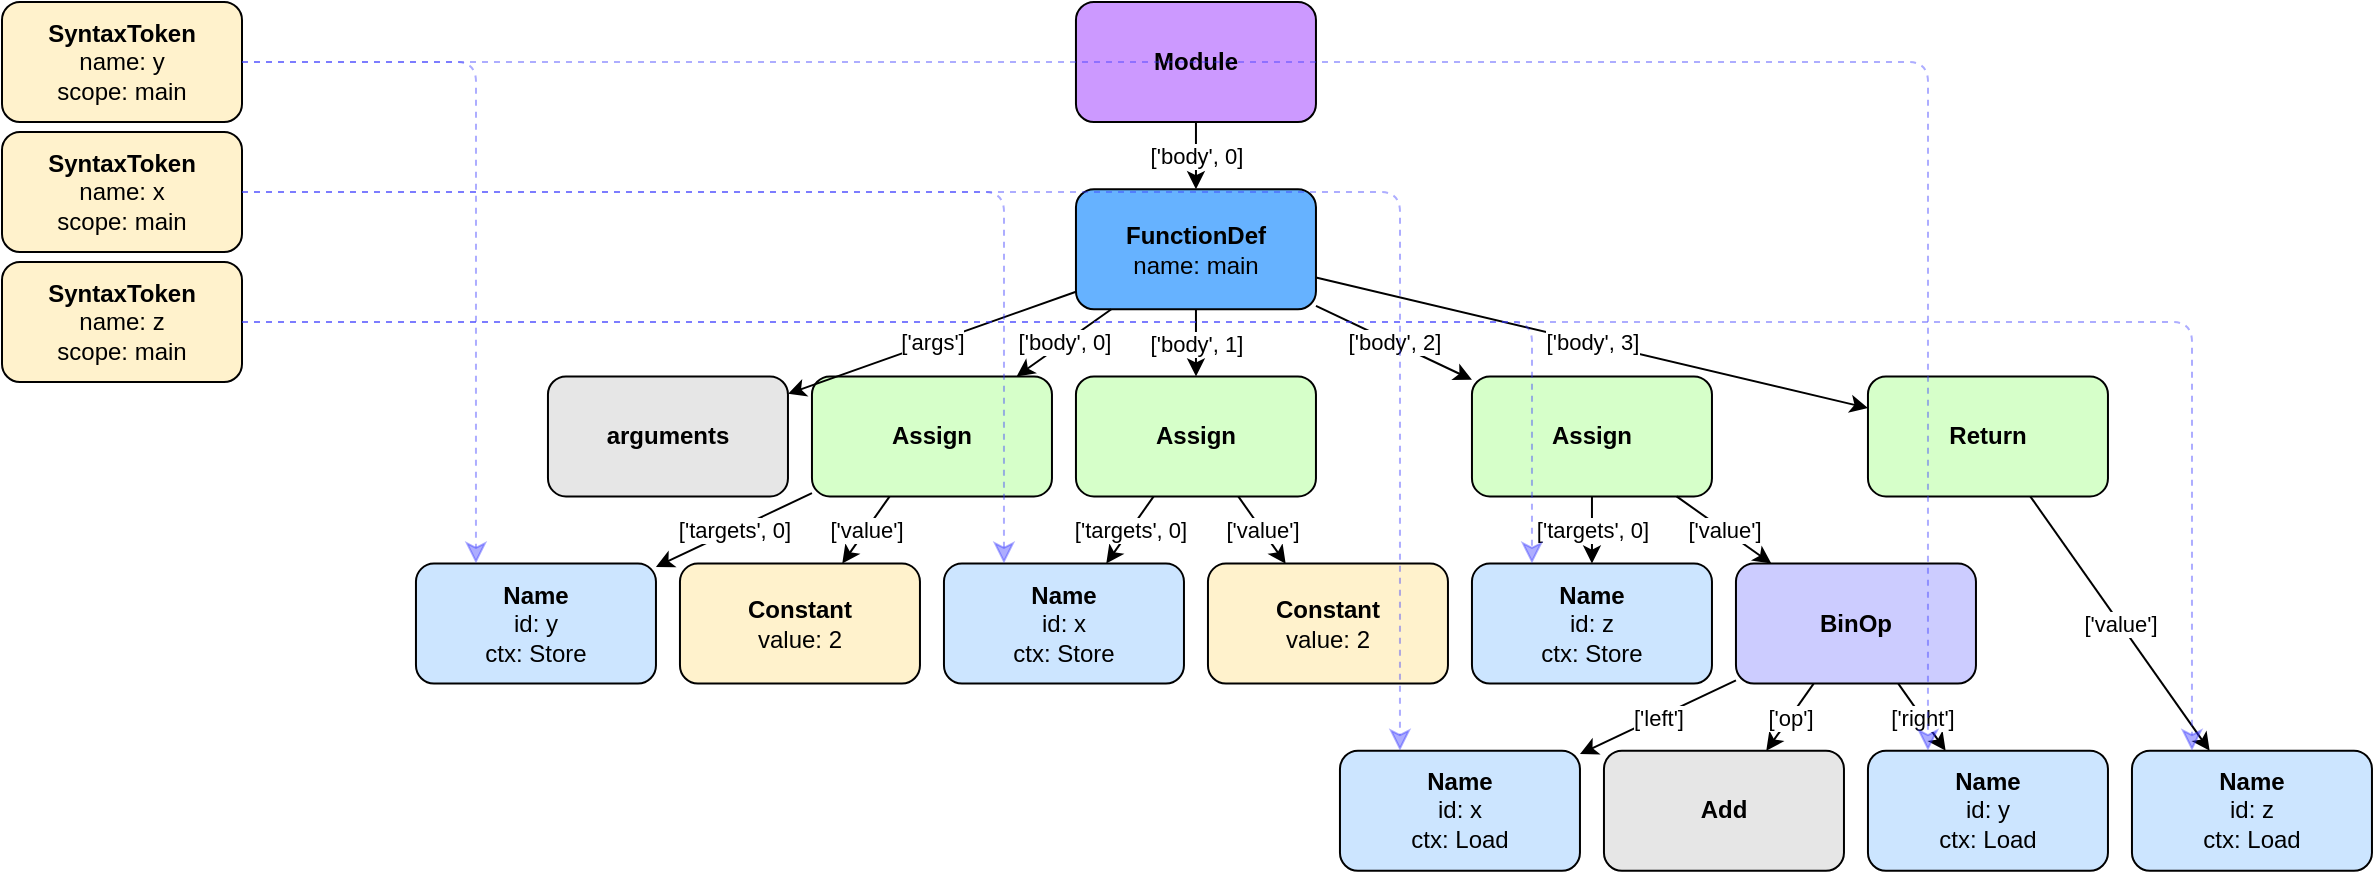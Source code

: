 <?xml version="1.0" ?>
<mxfile>
	<diagram id="RFndyrCF2-3MIdXtw8gX" name="Page-1">
		<mxGraphModel dx="422" dy="816" grid="1" gridSize="10" guides="1" tooltips="1" connect="1" arrows="1" fold="1" page="1" pageScale="1" pageWidth="850" pageHeight="1100" math="0" shadow="0">
			<root>
				<mxCell id="0"/>
				<mxCell id="1" parent="0"/>
				<mxCell id="5213230832" value="&lt;b&gt;Module&lt;/b&gt;" style="whiteSpace=wrap;html=1;rounded=1;fillColor=#CC99FF;strokeColor=#000000" parent="1" vertex="1">
					<mxGeometry x="386.98" y="0.0" width="120" height="60" as="geometry"/>
				</mxCell>
				<mxCell id="5213239040" value="&lt;b&gt;FunctionDef&lt;/b&gt;&lt;br&gt;name: main" style="whiteSpace=wrap;html=1;rounded=1;fillColor=#66B2FF;strokeColor=#000000" parent="1" vertex="1">
					<mxGeometry x="386.98" y="93.6" width="120" height="60" as="geometry"/>
				</mxCell>
				<mxCell id="5213228384" value="&lt;b&gt;arguments&lt;/b&gt;" style="whiteSpace=wrap;html=1;rounded=1;fillColor=#E6E6E6;strokeColor=#000000" parent="1" vertex="1">
					<mxGeometry x="122.98" y="187.2" width="120" height="60" as="geometry"/>
				</mxCell>
				<mxCell id="5213232368" value="&lt;b&gt;Assign&lt;/b&gt;" style="whiteSpace=wrap;html=1;rounded=1;fillColor=#D6FFC9;strokeColor=#000000" parent="1" vertex="1">
					<mxGeometry x="254.98" y="187.2" width="120" height="60" as="geometry"/>
				</mxCell>
				<mxCell id="5213229872" value="&lt;b&gt;Name&lt;/b&gt;&lt;br&gt;id: y&lt;br&gt;ctx: Store" style="whiteSpace=wrap;html=1;rounded=1;fillColor=#CCE5FF;strokeColor=#000000" parent="1" vertex="1">
					<mxGeometry x="56.981" y="280.8" width="120" height="60" as="geometry"/>
				</mxCell>
				<mxCell id="5213233712" value="&lt;b&gt;Constant&lt;/b&gt;&lt;br&gt;value: 2" style="whiteSpace=wrap;html=1;rounded=1;fillColor=#FFF2CC;strokeColor=#000000" parent="1" vertex="1">
					<mxGeometry x="188.98" y="280.8" width="120" height="60" as="geometry"/>
				</mxCell>
				<mxCell id="5213232032" value="&lt;b&gt;Assign&lt;/b&gt;" style="whiteSpace=wrap;html=1;rounded=1;fillColor=#D6FFC9;strokeColor=#000000" parent="1" vertex="1">
					<mxGeometry x="386.98" y="187.2" width="120" height="60" as="geometry"/>
				</mxCell>
				<mxCell id="5213234384" value="&lt;b&gt;Name&lt;/b&gt;&lt;br&gt;id: x&lt;br&gt;ctx: Store" style="whiteSpace=wrap;html=1;rounded=1;fillColor=#CCE5FF;strokeColor=#000000" parent="1" vertex="1">
					<mxGeometry x="320.98" y="280.8" width="120" height="60" as="geometry"/>
				</mxCell>
				<mxCell id="5213230544" value="&lt;b&gt;Constant&lt;/b&gt;&lt;br&gt;value: 2" style="whiteSpace=wrap;html=1;rounded=1;fillColor=#FFF2CC;strokeColor=#000000" parent="1" vertex="1">
					<mxGeometry x="452.98" y="280.8" width="120" height="60" as="geometry"/>
				</mxCell>
				<mxCell id="5213232512" value="&lt;b&gt;Assign&lt;/b&gt;" style="whiteSpace=wrap;html=1;rounded=1;fillColor=#D6FFC9;strokeColor=#000000" parent="1" vertex="1">
					<mxGeometry x="584.98" y="187.2" width="120" height="60" as="geometry"/>
				</mxCell>
				<mxCell id="5213228096" value="&lt;b&gt;Name&lt;/b&gt;&lt;br&gt;id: z&lt;br&gt;ctx: Store" style="whiteSpace=wrap;html=1;rounded=1;fillColor=#CCE5FF;strokeColor=#000000" parent="1" vertex="1">
					<mxGeometry x="584.98" y="280.8" width="120" height="60" as="geometry"/>
				</mxCell>
				<mxCell id="4932168928" value="&lt;b&gt;BinOp&lt;/b&gt;" style="whiteSpace=wrap;html=1;rounded=1;fillColor=#CCCCFF;strokeColor=#000000" parent="1" vertex="1">
					<mxGeometry x="716.98" y="280.8" width="120" height="60" as="geometry"/>
				</mxCell>
				<mxCell id="4932166912" value="&lt;b&gt;Name&lt;/b&gt;&lt;br&gt;id: x&lt;br&gt;ctx: Load" style="whiteSpace=wrap;html=1;rounded=1;fillColor=#CCE5FF;strokeColor=#000000" parent="1" vertex="1">
					<mxGeometry x="518.98" y="374.4" width="120" height="60" as="geometry"/>
				</mxCell>
				<mxCell id="4376102320" value="&lt;b&gt;Add&lt;/b&gt;" style="whiteSpace=wrap;html=1;rounded=1;fillColor=#E6E6E6;strokeColor=#000000" parent="1" vertex="1">
					<mxGeometry x="650.98" y="374.4" width="120" height="60" as="geometry"/>
				</mxCell>
				<mxCell id="4932165184" value="&lt;b&gt;Name&lt;/b&gt;&lt;br&gt;id: y&lt;br&gt;ctx: Load" style="whiteSpace=wrap;html=1;rounded=1;fillColor=#CCE5FF;strokeColor=#000000" parent="1" vertex="1">
					<mxGeometry x="782.98" y="374.4" width="120" height="60" as="geometry"/>
				</mxCell>
				<mxCell id="4932171808" value="&lt;b&gt;Return&lt;/b&gt;" style="whiteSpace=wrap;html=1;rounded=1;fillColor=#D6FFC9;strokeColor=#000000" parent="1" vertex="1">
					<mxGeometry x="782.98" y="187.2" width="120" height="60" as="geometry"/>
				</mxCell>
				<mxCell id="4932163024" value="&lt;b&gt;Name&lt;/b&gt;&lt;br&gt;id: z&lt;br&gt;ctx: Load" style="whiteSpace=wrap;html=1;rounded=1;fillColor=#CCE5FF;strokeColor=#000000" parent="1" vertex="1">
					<mxGeometry x="914.98" y="374.4" width="120" height="60" as="geometry"/>
				</mxCell>
				<mxCell id="5213230832_5213239040" value="['body', 0]" style="endArrow=classic;html=1;strokeColor=#000000" parent="1" source="5213230832" target="5213239040" edge="1">
					<mxGeometry width="50" height="50" relative="1" as="geometry">
						<mxPoint x="400" y="440" as="sourcePoint"/>
						<mxPoint x="450" y="390" as="targetPoint"/>
					</mxGeometry>
				</mxCell>
				<mxCell id="5213239040_5213228384" value="['args']" style="endArrow=classic;html=1;strokeColor=#000000" parent="1" source="5213239040" target="5213228384" edge="1">
					<mxGeometry width="50" height="50" relative="1" as="geometry">
						<mxPoint x="400" y="440" as="sourcePoint"/>
						<mxPoint x="450" y="390" as="targetPoint"/>
					</mxGeometry>
				</mxCell>
				<mxCell id="5213239040_5213232368" value="['body', 0]" style="endArrow=classic;html=1;strokeColor=#000000" parent="1" source="5213239040" target="5213232368" edge="1">
					<mxGeometry width="50" height="50" relative="1" as="geometry">
						<mxPoint x="400" y="440" as="sourcePoint"/>
						<mxPoint x="450" y="390" as="targetPoint"/>
					</mxGeometry>
				</mxCell>
				<mxCell id="5213232368_5213229872" value="['targets', 0]" style="endArrow=classic;html=1;strokeColor=#000000" parent="1" source="5213232368" target="5213229872" edge="1">
					<mxGeometry width="50" height="50" relative="1" as="geometry">
						<mxPoint x="400" y="440" as="sourcePoint"/>
						<mxPoint x="450" y="390" as="targetPoint"/>
					</mxGeometry>
				</mxCell>
				<mxCell id="5213232368_5213233712" value="['value']" style="endArrow=classic;html=1;strokeColor=#000000" parent="1" source="5213232368" target="5213233712" edge="1">
					<mxGeometry width="50" height="50" relative="1" as="geometry">
						<mxPoint x="400" y="440" as="sourcePoint"/>
						<mxPoint x="450" y="390" as="targetPoint"/>
					</mxGeometry>
				</mxCell>
				<mxCell id="5213239040_5213232032" value="['body', 1]" style="endArrow=classic;html=1;strokeColor=#000000" parent="1" source="5213239040" target="5213232032" edge="1">
					<mxGeometry width="50" height="50" relative="1" as="geometry">
						<mxPoint x="400" y="440" as="sourcePoint"/>
						<mxPoint x="450" y="390" as="targetPoint"/>
					</mxGeometry>
				</mxCell>
				<mxCell id="5213232032_5213234384" value="['targets', 0]" style="endArrow=classic;html=1;strokeColor=#000000" parent="1" source="5213232032" target="5213234384" edge="1">
					<mxGeometry width="50" height="50" relative="1" as="geometry">
						<mxPoint x="400" y="440" as="sourcePoint"/>
						<mxPoint x="450" y="390" as="targetPoint"/>
					</mxGeometry>
				</mxCell>
				<mxCell id="5213232032_5213230544" value="['value']" style="endArrow=classic;html=1;strokeColor=#000000" parent="1" source="5213232032" target="5213230544" edge="1">
					<mxGeometry width="50" height="50" relative="1" as="geometry">
						<mxPoint x="400" y="440" as="sourcePoint"/>
						<mxPoint x="450" y="390" as="targetPoint"/>
					</mxGeometry>
				</mxCell>
				<mxCell id="5213239040_5213232512" value="['body', 2]" style="endArrow=classic;html=1;strokeColor=#000000" parent="1" source="5213239040" target="5213232512" edge="1">
					<mxGeometry width="50" height="50" relative="1" as="geometry">
						<mxPoint x="400" y="440" as="sourcePoint"/>
						<mxPoint x="450" y="390" as="targetPoint"/>
					</mxGeometry>
				</mxCell>
				<mxCell id="5213232512_5213228096" value="['targets', 0]" style="endArrow=classic;html=1;strokeColor=#000000" parent="1" source="5213232512" target="5213228096" edge="1">
					<mxGeometry width="50" height="50" relative="1" as="geometry">
						<mxPoint x="400" y="440" as="sourcePoint"/>
						<mxPoint x="450" y="390" as="targetPoint"/>
					</mxGeometry>
				</mxCell>
				<mxCell id="5213232512_4932168928" value="['value']" style="endArrow=classic;html=1;strokeColor=#000000" parent="1" source="5213232512" target="4932168928" edge="1">
					<mxGeometry width="50" height="50" relative="1" as="geometry">
						<mxPoint x="400" y="440" as="sourcePoint"/>
						<mxPoint x="450" y="390" as="targetPoint"/>
					</mxGeometry>
				</mxCell>
				<mxCell id="4932168928_4932166912" value="['left']" style="endArrow=classic;html=1;strokeColor=#000000" parent="1" source="4932168928" target="4932166912" edge="1">
					<mxGeometry width="50" height="50" relative="1" as="geometry">
						<mxPoint x="400" y="440" as="sourcePoint"/>
						<mxPoint x="450" y="390" as="targetPoint"/>
					</mxGeometry>
				</mxCell>
				<mxCell id="4932168928_4376102320" value="['op']" style="endArrow=classic;html=1;strokeColor=#000000" parent="1" source="4932168928" target="4376102320" edge="1">
					<mxGeometry width="50" height="50" relative="1" as="geometry">
						<mxPoint x="400" y="440" as="sourcePoint"/>
						<mxPoint x="450" y="390" as="targetPoint"/>
					</mxGeometry>
				</mxCell>
				<mxCell id="4932168928_4932165184" value="['right']" style="endArrow=classic;html=1;strokeColor=#000000" parent="1" source="4932168928" target="4932165184" edge="1">
					<mxGeometry width="50" height="50" relative="1" as="geometry">
						<mxPoint x="400" y="440" as="sourcePoint"/>
						<mxPoint x="450" y="390" as="targetPoint"/>
					</mxGeometry>
				</mxCell>
				<mxCell id="5213239040_4932171808" value="['body', 3]" style="endArrow=classic;html=1;strokeColor=#000000" parent="1" source="5213239040" target="4932171808" edge="1">
					<mxGeometry width="50" height="50" relative="1" as="geometry">
						<mxPoint x="400" y="440" as="sourcePoint"/>
						<mxPoint x="450" y="390" as="targetPoint"/>
					</mxGeometry>
				</mxCell>
				<mxCell id="4932171808_4932163024" value="['value']" style="endArrow=classic;html=1;strokeColor=#000000" parent="1" source="4932171808" target="4932163024" edge="1">
					<mxGeometry width="50" height="50" relative="1" as="geometry">
						<mxPoint x="400" y="440" as="sourcePoint"/>
						<mxPoint x="450" y="390" as="targetPoint"/>
					</mxGeometry>
				</mxCell>
				<mxCell id="stx_y_5213239040" value="&lt;b&gt;SyntaxToken&lt;/b&gt;&lt;br&gt;name: y&lt;br&gt;scope: main" style="whiteSpace=wrap;html=1;rounded=1;fillColor=#FFF2CC;strokeColor=#000000" parent="1" vertex="1">
					<mxGeometry x="-150" y="0.0" width="120" height="60" as="geometry"/>
				</mxCell>
				<mxCell id="stx_x_5213239040" value="&lt;b&gt;SyntaxToken&lt;/b&gt;&lt;br&gt;name: x&lt;br&gt;scope: main" style="whiteSpace=wrap;html=1;rounded=1;fillColor=#FFF2CC;strokeColor=#000000" parent="1" vertex="1">
					<mxGeometry x="-150" y="65.0" width="120" height="60" as="geometry"/>
				</mxCell>
				<mxCell id="stx_z_5213239040" value="&lt;b&gt;SyntaxToken&lt;/b&gt;&lt;br&gt;name: z&lt;br&gt;scope: main" style="whiteSpace=wrap;html=1;rounded=1;fillColor=#FFF2CC;strokeColor=#000000" parent="1" vertex="1">
					<mxGeometry x="-150" y="130.0" width="120" height="60" as="geometry"/>
				</mxCell>
				<mxCell id="stx_y_5213239040_5213229872" value="" style="edgeStyle=segmentEdgeStyle;endArrow=classic;html=1;rounded=1;endSize=8;startSize=8;entryX=0.25;entryY=0;entryDx=0;entryDy=0;opacity=40;shadow=0;dashed=1;jumpSize=6;strokeColor=#3333FF" parent="1" source="stx_y_5213239040" target="5213229872" edge="1">
					<mxGeometry width="50" height="50" relative="1" as="geometry">
						<mxPoint x="400" y="440" as="sourcePoint"/>
						<mxPoint x="450" y="390" as="targetPoint"/>
					</mxGeometry>
				</mxCell>
				<mxCell id="stx_y_5213239040_4932165184" value="" style="edgeStyle=segmentEdgeStyle;endArrow=classic;html=1;rounded=1;endSize=8;startSize=8;entryX=0.25;entryY=0;entryDx=0;entryDy=0;opacity=40;shadow=0;dashed=1;jumpSize=6;strokeColor=#3333FF" parent="1" source="stx_y_5213239040" target="4932165184" edge="1">
					<mxGeometry width="50" height="50" relative="1" as="geometry">
						<mxPoint x="400" y="440" as="sourcePoint"/>
						<mxPoint x="450" y="390" as="targetPoint"/>
					</mxGeometry>
				</mxCell>
				<mxCell id="stx_x_5213239040_5213234384" value="" style="edgeStyle=segmentEdgeStyle;endArrow=classic;html=1;rounded=1;endSize=8;startSize=8;entryX=0.25;entryY=0;entryDx=0;entryDy=0;opacity=40;shadow=0;dashed=1;jumpSize=6;strokeColor=#3333FF" parent="1" source="stx_x_5213239040" target="5213234384" edge="1">
					<mxGeometry width="50" height="50" relative="1" as="geometry">
						<mxPoint x="400" y="440" as="sourcePoint"/>
						<mxPoint x="450" y="390" as="targetPoint"/>
					</mxGeometry>
				</mxCell>
				<mxCell id="stx_x_5213239040_4932166912" value="" style="edgeStyle=segmentEdgeStyle;endArrow=classic;html=1;rounded=1;endSize=8;startSize=8;entryX=0.25;entryY=0;entryDx=0;entryDy=0;opacity=40;shadow=0;dashed=1;jumpSize=6;strokeColor=#3333FF" parent="1" source="stx_x_5213239040" target="4932166912" edge="1">
					<mxGeometry width="50" height="50" relative="1" as="geometry">
						<mxPoint x="400" y="440" as="sourcePoint"/>
						<mxPoint x="450" y="390" as="targetPoint"/>
					</mxGeometry>
				</mxCell>
				<mxCell id="stx_z_5213239040_5213228096" value="" style="edgeStyle=segmentEdgeStyle;endArrow=classic;html=1;rounded=1;endSize=8;startSize=8;entryX=0.25;entryY=0;entryDx=0;entryDy=0;opacity=40;shadow=0;dashed=1;jumpSize=6;strokeColor=#3333FF" parent="1" source="stx_z_5213239040" target="5213228096" edge="1">
					<mxGeometry width="50" height="50" relative="1" as="geometry">
						<mxPoint x="400" y="440" as="sourcePoint"/>
						<mxPoint x="450" y="390" as="targetPoint"/>
					</mxGeometry>
				</mxCell>
				<mxCell id="stx_z_5213239040_4932163024" value="" style="edgeStyle=segmentEdgeStyle;endArrow=classic;html=1;rounded=1;endSize=8;startSize=8;entryX=0.25;entryY=0;entryDx=0;entryDy=0;opacity=40;shadow=0;dashed=1;jumpSize=6;strokeColor=#3333FF" parent="1" source="stx_z_5213239040" target="4932163024" edge="1">
					<mxGeometry width="50" height="50" relative="1" as="geometry">
						<mxPoint x="400" y="440" as="sourcePoint"/>
						<mxPoint x="450" y="390" as="targetPoint"/>
					</mxGeometry>
				</mxCell>
			</root>
		</mxGraphModel>
	</diagram>
</mxfile>
